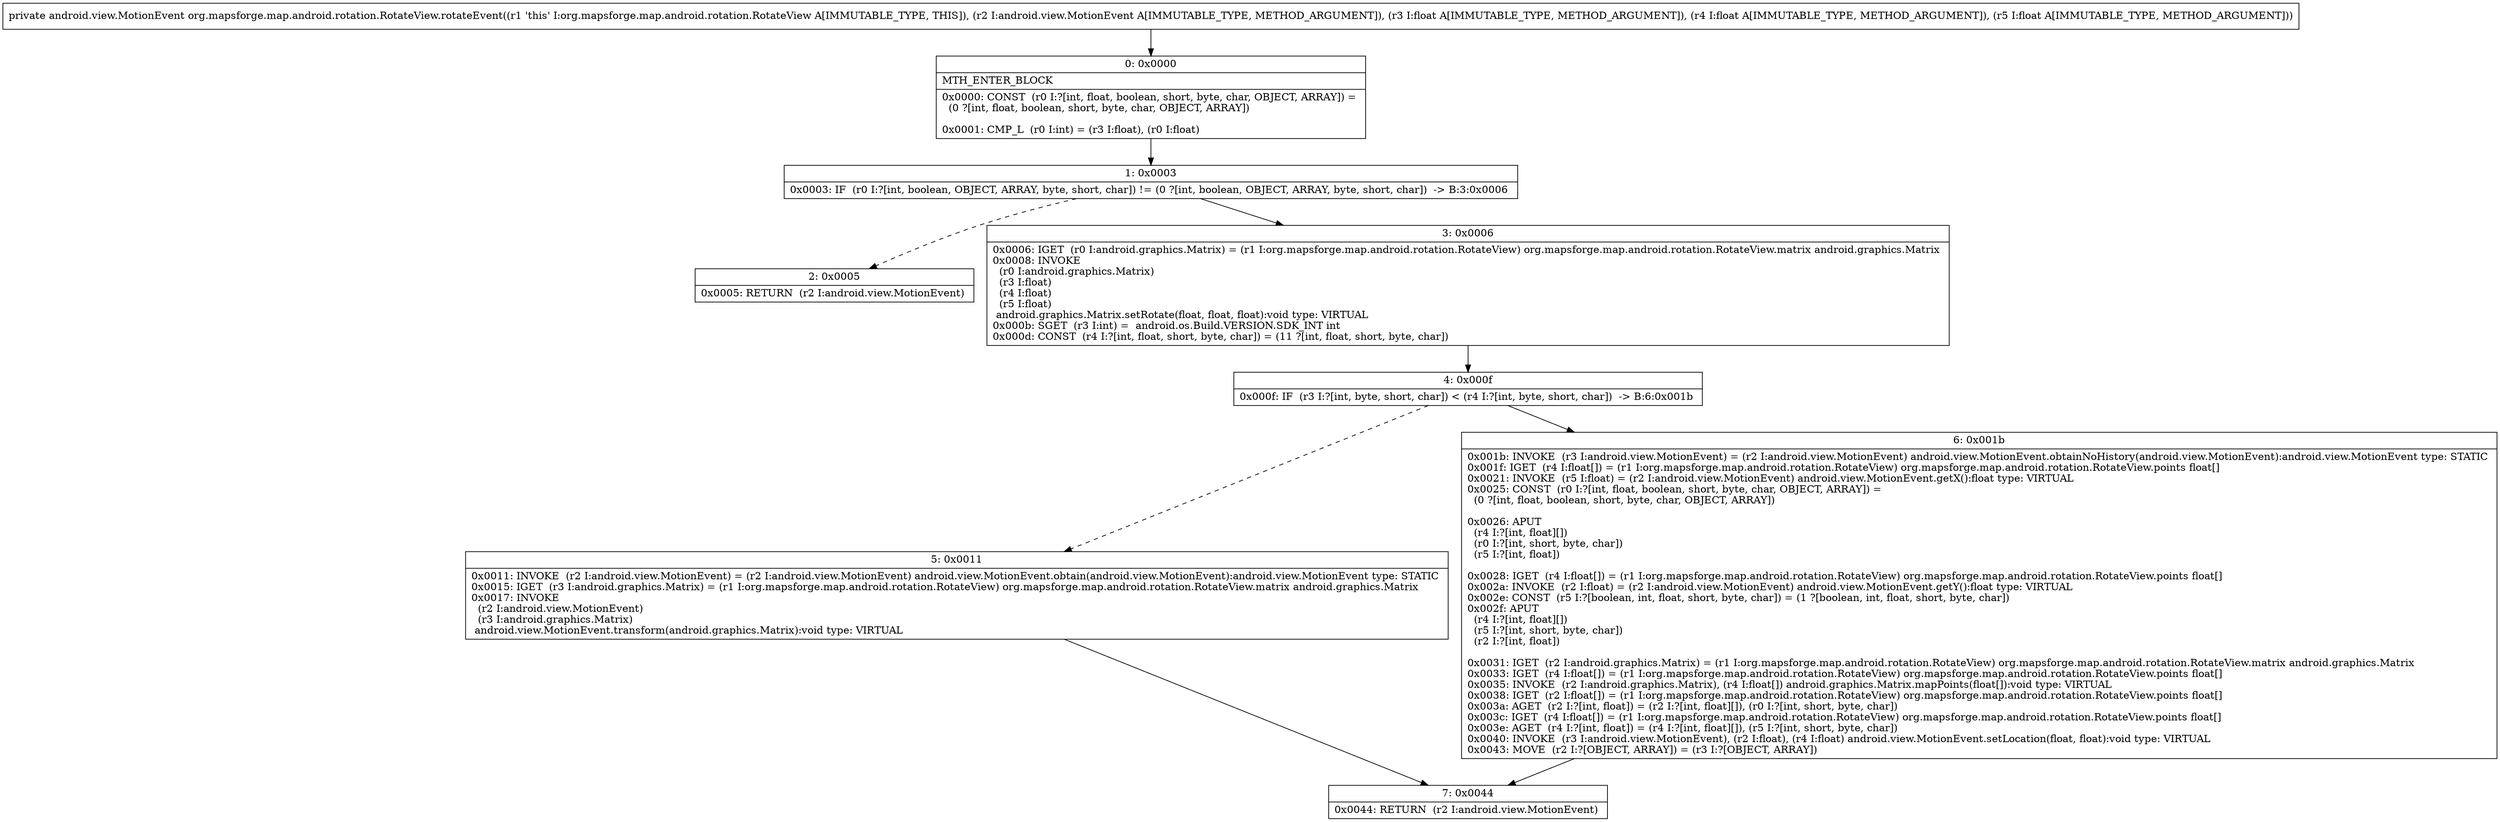 digraph "CFG fororg.mapsforge.map.android.rotation.RotateView.rotateEvent(Landroid\/view\/MotionEvent;FFF)Landroid\/view\/MotionEvent;" {
Node_0 [shape=record,label="{0\:\ 0x0000|MTH_ENTER_BLOCK\l|0x0000: CONST  (r0 I:?[int, float, boolean, short, byte, char, OBJECT, ARRAY]) = \l  (0 ?[int, float, boolean, short, byte, char, OBJECT, ARRAY])\l \l0x0001: CMP_L  (r0 I:int) = (r3 I:float), (r0 I:float) \l}"];
Node_1 [shape=record,label="{1\:\ 0x0003|0x0003: IF  (r0 I:?[int, boolean, OBJECT, ARRAY, byte, short, char]) != (0 ?[int, boolean, OBJECT, ARRAY, byte, short, char])  \-\> B:3:0x0006 \l}"];
Node_2 [shape=record,label="{2\:\ 0x0005|0x0005: RETURN  (r2 I:android.view.MotionEvent) \l}"];
Node_3 [shape=record,label="{3\:\ 0x0006|0x0006: IGET  (r0 I:android.graphics.Matrix) = (r1 I:org.mapsforge.map.android.rotation.RotateView) org.mapsforge.map.android.rotation.RotateView.matrix android.graphics.Matrix \l0x0008: INVOKE  \l  (r0 I:android.graphics.Matrix)\l  (r3 I:float)\l  (r4 I:float)\l  (r5 I:float)\l android.graphics.Matrix.setRotate(float, float, float):void type: VIRTUAL \l0x000b: SGET  (r3 I:int) =  android.os.Build.VERSION.SDK_INT int \l0x000d: CONST  (r4 I:?[int, float, short, byte, char]) = (11 ?[int, float, short, byte, char]) \l}"];
Node_4 [shape=record,label="{4\:\ 0x000f|0x000f: IF  (r3 I:?[int, byte, short, char]) \< (r4 I:?[int, byte, short, char])  \-\> B:6:0x001b \l}"];
Node_5 [shape=record,label="{5\:\ 0x0011|0x0011: INVOKE  (r2 I:android.view.MotionEvent) = (r2 I:android.view.MotionEvent) android.view.MotionEvent.obtain(android.view.MotionEvent):android.view.MotionEvent type: STATIC \l0x0015: IGET  (r3 I:android.graphics.Matrix) = (r1 I:org.mapsforge.map.android.rotation.RotateView) org.mapsforge.map.android.rotation.RotateView.matrix android.graphics.Matrix \l0x0017: INVOKE  \l  (r2 I:android.view.MotionEvent)\l  (r3 I:android.graphics.Matrix)\l android.view.MotionEvent.transform(android.graphics.Matrix):void type: VIRTUAL \l}"];
Node_6 [shape=record,label="{6\:\ 0x001b|0x001b: INVOKE  (r3 I:android.view.MotionEvent) = (r2 I:android.view.MotionEvent) android.view.MotionEvent.obtainNoHistory(android.view.MotionEvent):android.view.MotionEvent type: STATIC \l0x001f: IGET  (r4 I:float[]) = (r1 I:org.mapsforge.map.android.rotation.RotateView) org.mapsforge.map.android.rotation.RotateView.points float[] \l0x0021: INVOKE  (r5 I:float) = (r2 I:android.view.MotionEvent) android.view.MotionEvent.getX():float type: VIRTUAL \l0x0025: CONST  (r0 I:?[int, float, boolean, short, byte, char, OBJECT, ARRAY]) = \l  (0 ?[int, float, boolean, short, byte, char, OBJECT, ARRAY])\l \l0x0026: APUT  \l  (r4 I:?[int, float][])\l  (r0 I:?[int, short, byte, char])\l  (r5 I:?[int, float])\l \l0x0028: IGET  (r4 I:float[]) = (r1 I:org.mapsforge.map.android.rotation.RotateView) org.mapsforge.map.android.rotation.RotateView.points float[] \l0x002a: INVOKE  (r2 I:float) = (r2 I:android.view.MotionEvent) android.view.MotionEvent.getY():float type: VIRTUAL \l0x002e: CONST  (r5 I:?[boolean, int, float, short, byte, char]) = (1 ?[boolean, int, float, short, byte, char]) \l0x002f: APUT  \l  (r4 I:?[int, float][])\l  (r5 I:?[int, short, byte, char])\l  (r2 I:?[int, float])\l \l0x0031: IGET  (r2 I:android.graphics.Matrix) = (r1 I:org.mapsforge.map.android.rotation.RotateView) org.mapsforge.map.android.rotation.RotateView.matrix android.graphics.Matrix \l0x0033: IGET  (r4 I:float[]) = (r1 I:org.mapsforge.map.android.rotation.RotateView) org.mapsforge.map.android.rotation.RotateView.points float[] \l0x0035: INVOKE  (r2 I:android.graphics.Matrix), (r4 I:float[]) android.graphics.Matrix.mapPoints(float[]):void type: VIRTUAL \l0x0038: IGET  (r2 I:float[]) = (r1 I:org.mapsforge.map.android.rotation.RotateView) org.mapsforge.map.android.rotation.RotateView.points float[] \l0x003a: AGET  (r2 I:?[int, float]) = (r2 I:?[int, float][]), (r0 I:?[int, short, byte, char]) \l0x003c: IGET  (r4 I:float[]) = (r1 I:org.mapsforge.map.android.rotation.RotateView) org.mapsforge.map.android.rotation.RotateView.points float[] \l0x003e: AGET  (r4 I:?[int, float]) = (r4 I:?[int, float][]), (r5 I:?[int, short, byte, char]) \l0x0040: INVOKE  (r3 I:android.view.MotionEvent), (r2 I:float), (r4 I:float) android.view.MotionEvent.setLocation(float, float):void type: VIRTUAL \l0x0043: MOVE  (r2 I:?[OBJECT, ARRAY]) = (r3 I:?[OBJECT, ARRAY]) \l}"];
Node_7 [shape=record,label="{7\:\ 0x0044|0x0044: RETURN  (r2 I:android.view.MotionEvent) \l}"];
MethodNode[shape=record,label="{private android.view.MotionEvent org.mapsforge.map.android.rotation.RotateView.rotateEvent((r1 'this' I:org.mapsforge.map.android.rotation.RotateView A[IMMUTABLE_TYPE, THIS]), (r2 I:android.view.MotionEvent A[IMMUTABLE_TYPE, METHOD_ARGUMENT]), (r3 I:float A[IMMUTABLE_TYPE, METHOD_ARGUMENT]), (r4 I:float A[IMMUTABLE_TYPE, METHOD_ARGUMENT]), (r5 I:float A[IMMUTABLE_TYPE, METHOD_ARGUMENT])) }"];
MethodNode -> Node_0;
Node_0 -> Node_1;
Node_1 -> Node_2[style=dashed];
Node_1 -> Node_3;
Node_3 -> Node_4;
Node_4 -> Node_5[style=dashed];
Node_4 -> Node_6;
Node_5 -> Node_7;
Node_6 -> Node_7;
}

